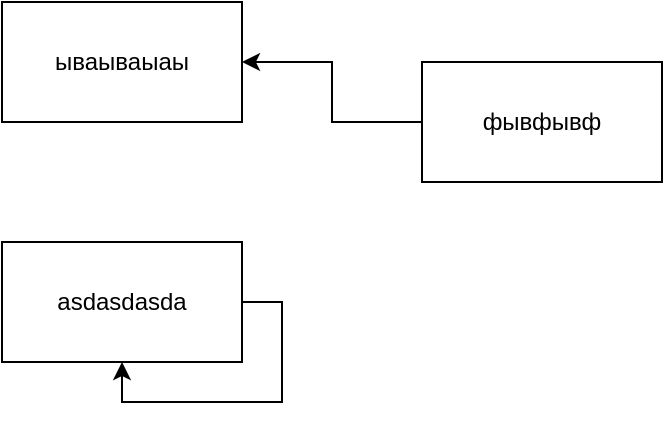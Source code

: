 <mxfile version="26.0.14">
  <diagram name="Страница — 1" id="LqXRCkFQHdOiTWKArMwH">
    <mxGraphModel dx="2714" dy="1486" grid="1" gridSize="10" guides="1" tooltips="1" connect="1" arrows="1" fold="1" page="1" pageScale="1" pageWidth="827" pageHeight="1169" math="0" shadow="0">
      <root>
        <mxCell id="0" />
        <mxCell id="1" parent="0" />
        <mxCell id="AYD22NFn91ioC5n_1gdL-1" value="asdasdasda" style="rounded=0;whiteSpace=wrap;html=1;" vertex="1" parent="1">
          <mxGeometry x="350" y="720" width="120" height="60" as="geometry" />
        </mxCell>
        <mxCell id="AYD22NFn91ioC5n_1gdL-2" value="ываываыаы" style="rounded=0;whiteSpace=wrap;html=1;" vertex="1" parent="1">
          <mxGeometry x="350" y="600" width="120" height="60" as="geometry" />
        </mxCell>
        <mxCell id="AYD22NFn91ioC5n_1gdL-3" style="edgeStyle=orthogonalEdgeStyle;rounded=0;orthogonalLoop=1;jettySize=auto;html=1;exitX=1;exitY=0.5;exitDx=0;exitDy=0;entryX=0.5;entryY=1;entryDx=0;entryDy=0;" edge="1" parent="1" source="AYD22NFn91ioC5n_1gdL-1" target="AYD22NFn91ioC5n_1gdL-1">
          <mxGeometry relative="1" as="geometry" />
        </mxCell>
        <mxCell id="AYD22NFn91ioC5n_1gdL-5" style="edgeStyle=orthogonalEdgeStyle;rounded=0;orthogonalLoop=1;jettySize=auto;html=1;exitX=0;exitY=0.5;exitDx=0;exitDy=0;entryX=1;entryY=0.5;entryDx=0;entryDy=0;" edge="1" parent="1" source="AYD22NFn91ioC5n_1gdL-4" target="AYD22NFn91ioC5n_1gdL-2">
          <mxGeometry relative="1" as="geometry" />
        </mxCell>
        <mxCell id="AYD22NFn91ioC5n_1gdL-4" value="фывфывф" style="rounded=0;whiteSpace=wrap;html=1;" vertex="1" parent="1">
          <mxGeometry x="560" y="630" width="120" height="60" as="geometry" />
        </mxCell>
      </root>
    </mxGraphModel>
  </diagram>
</mxfile>
